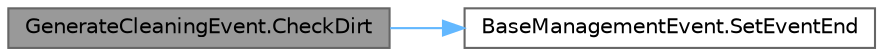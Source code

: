 digraph "GenerateCleaningEvent.CheckDirt"
{
 // LATEX_PDF_SIZE
  bgcolor="transparent";
  edge [fontname=Helvetica,fontsize=10,labelfontname=Helvetica,labelfontsize=10];
  node [fontname=Helvetica,fontsize=10,shape=box,height=0.2,width=0.4];
  rankdir="LR";
  Node1 [id="Node000001",label="GenerateCleaningEvent.CheckDirt",height=0.2,width=0.4,color="gray40", fillcolor="grey60", style="filled", fontcolor="black",tooltip=" "];
  Node1 -> Node2 [id="edge1_Node000001_Node000002",color="steelblue1",style="solid",tooltip=" "];
  Node2 [id="Node000002",label="BaseManagementEvent.SetEventEnd",height=0.2,width=0.4,color="grey40", fillcolor="white", style="filled",URL="$class_base_management_event.html#a2ad6093da5ea506264fc54a5dd7f03c0",tooltip="イベント終了処理 イベントの解決での終了か失敗での終了か指定できる"];
}

